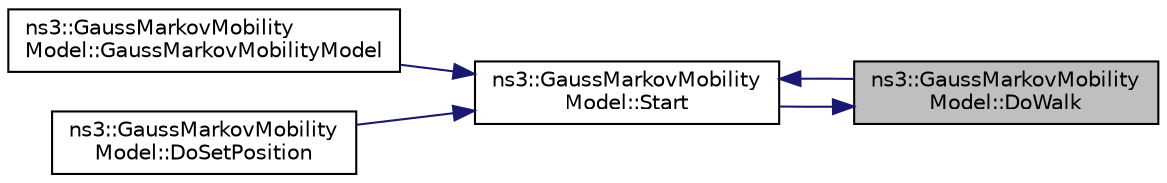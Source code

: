 digraph "ns3::GaussMarkovMobilityModel::DoWalk"
{
 // LATEX_PDF_SIZE
  edge [fontname="Helvetica",fontsize="10",labelfontname="Helvetica",labelfontsize="10"];
  node [fontname="Helvetica",fontsize="10",shape=record];
  rankdir="RL";
  Node1 [label="ns3::GaussMarkovMobility\lModel::DoWalk",height=0.2,width=0.4,color="black", fillcolor="grey75", style="filled", fontcolor="black",tooltip="Perform a walk operation."];
  Node1 -> Node2 [dir="back",color="midnightblue",fontsize="10",style="solid",fontname="Helvetica"];
  Node2 [label="ns3::GaussMarkovMobility\lModel::Start",height=0.2,width=0.4,color="black", fillcolor="white", style="filled",URL="$classns3_1_1_gauss_markov_mobility_model.html#aad0bc916f9593960e6b2b72884688774",tooltip="Initialize the model and calculate new velocity, direction, and pitch."];
  Node2 -> Node3 [dir="back",color="midnightblue",fontsize="10",style="solid",fontname="Helvetica"];
  Node3 [label="ns3::GaussMarkovMobility\lModel::GaussMarkovMobilityModel",height=0.2,width=0.4,color="black", fillcolor="white", style="filled",URL="$classns3_1_1_gauss_markov_mobility_model.html#aa151f31da16245cc8bd7fd05e64a3cee",tooltip=" "];
  Node2 -> Node4 [dir="back",color="midnightblue",fontsize="10",style="solid",fontname="Helvetica"];
  Node4 [label="ns3::GaussMarkovMobility\lModel::DoSetPosition",height=0.2,width=0.4,color="black", fillcolor="white", style="filled",URL="$classns3_1_1_gauss_markov_mobility_model.html#abe13b92e3c92adfff7aee6cbb6b52f26",tooltip=" "];
  Node2 -> Node1 [dir="back",color="midnightblue",fontsize="10",style="solid",fontname="Helvetica"];
}
